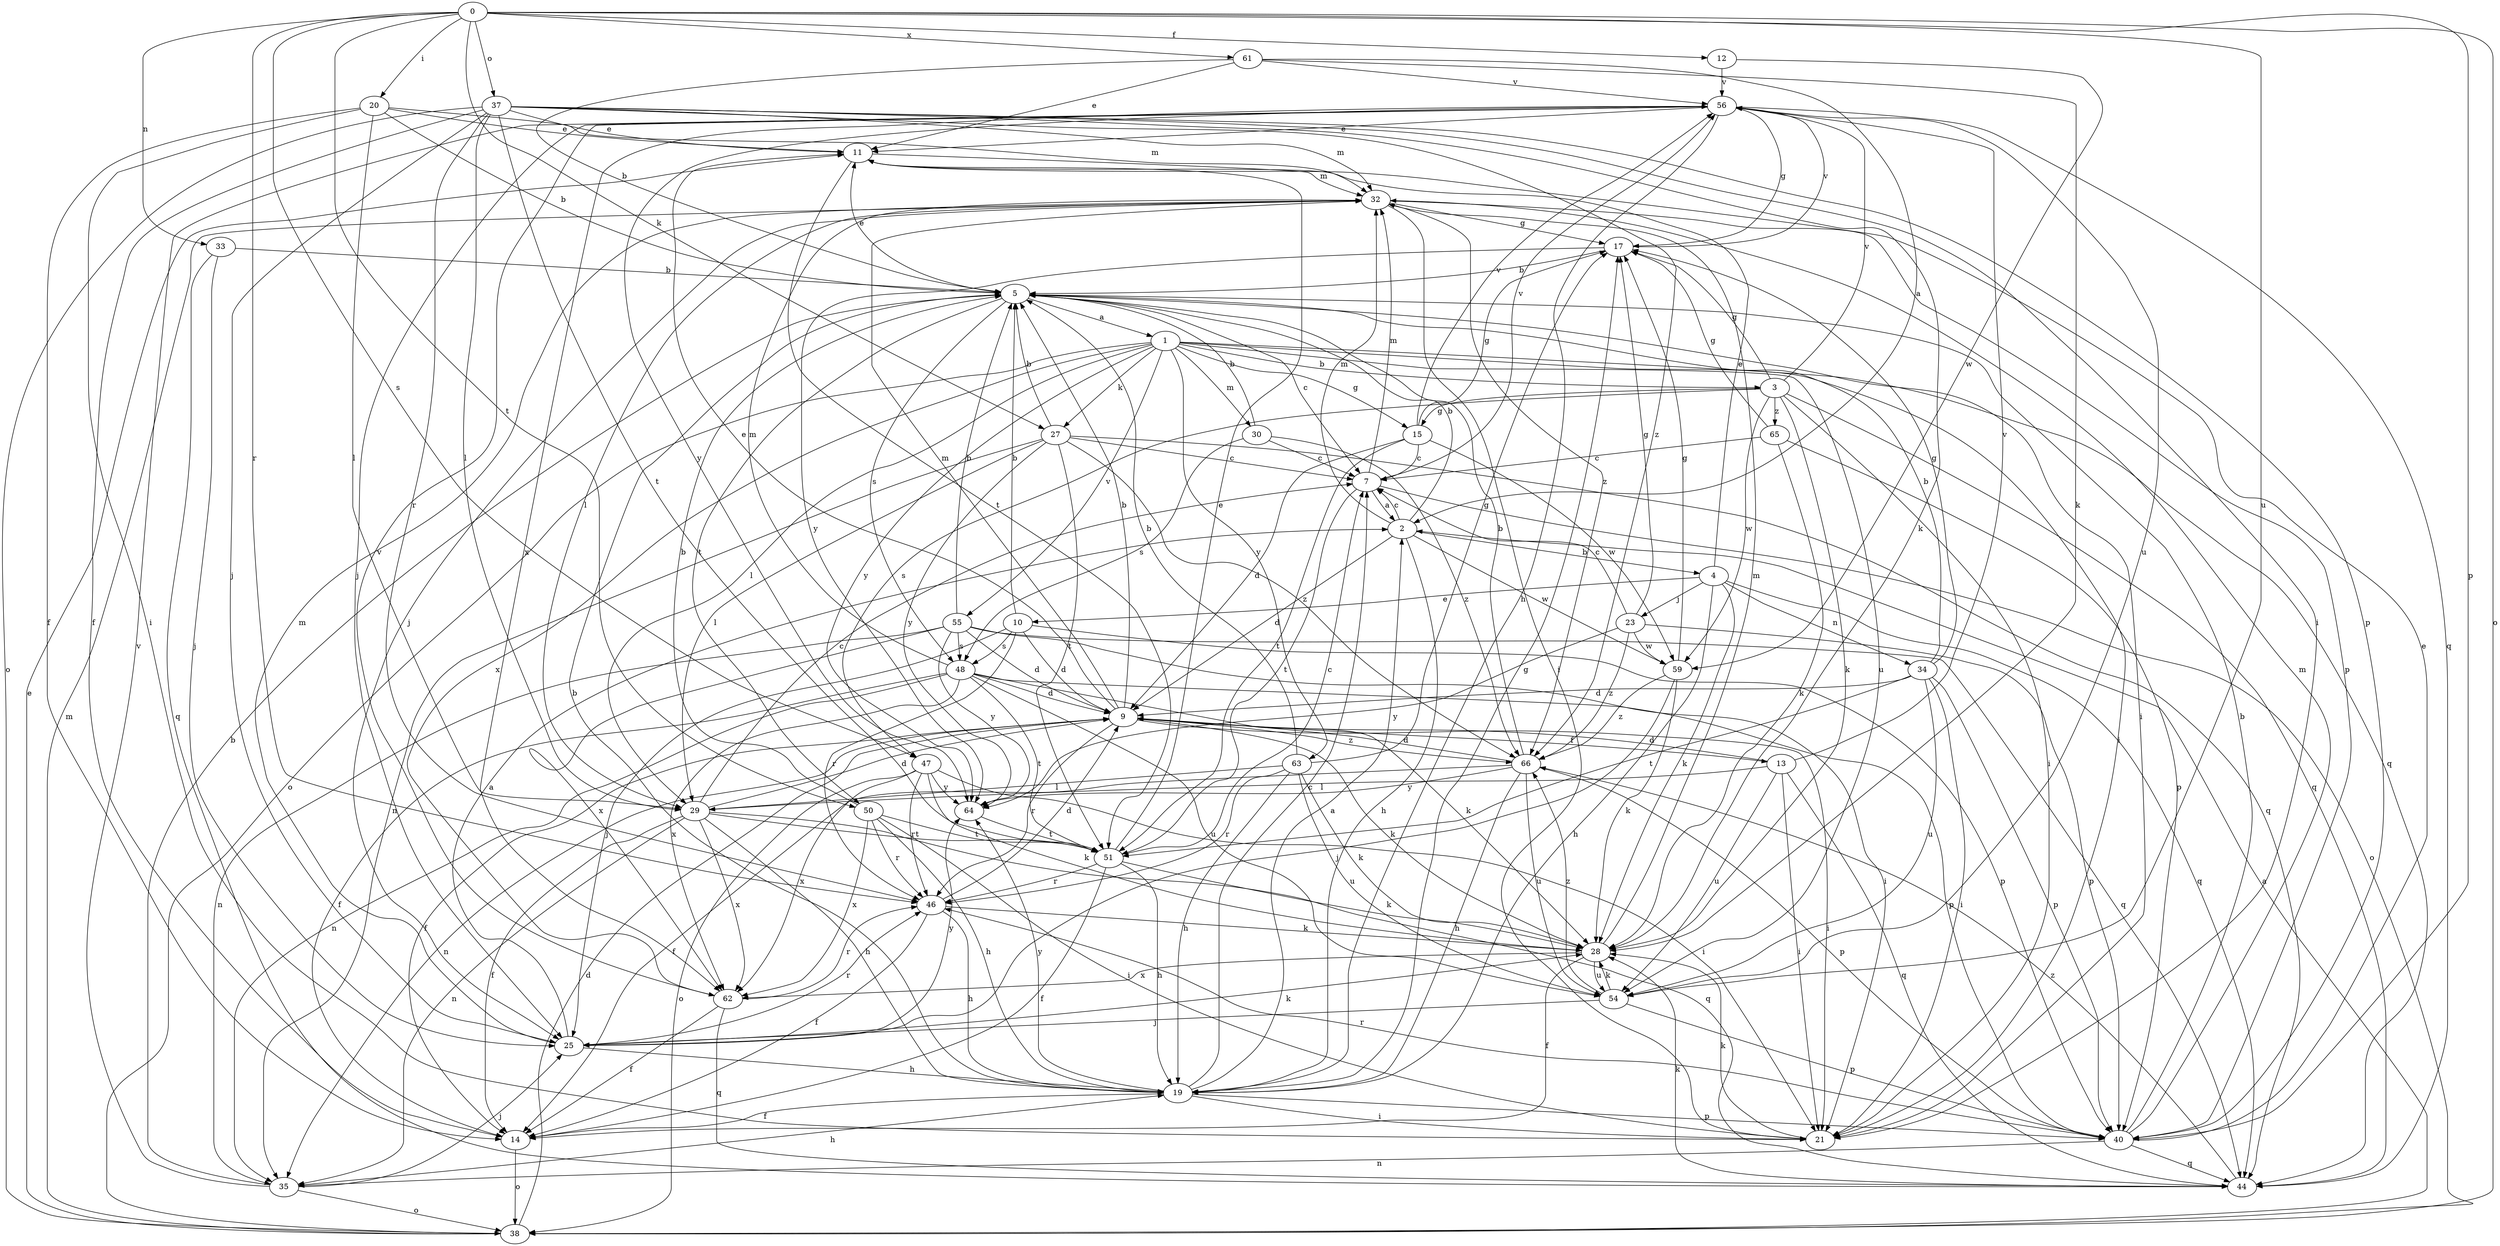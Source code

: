strict digraph  {
0;
1;
2;
3;
4;
5;
7;
9;
10;
11;
12;
13;
14;
15;
17;
19;
20;
21;
23;
25;
27;
28;
29;
30;
32;
33;
34;
35;
37;
38;
40;
44;
46;
47;
48;
50;
51;
54;
55;
56;
59;
61;
62;
63;
64;
65;
66;
0 -> 12  [label=f];
0 -> 20  [label=i];
0 -> 27  [label=k];
0 -> 33  [label=n];
0 -> 37  [label=o];
0 -> 38  [label=o];
0 -> 40  [label=p];
0 -> 46  [label=r];
0 -> 47  [label=s];
0 -> 50  [label=t];
0 -> 54  [label=u];
0 -> 61  [label=x];
1 -> 3  [label=b];
1 -> 15  [label=g];
1 -> 21  [label=i];
1 -> 27  [label=k];
1 -> 29  [label=l];
1 -> 30  [label=m];
1 -> 38  [label=o];
1 -> 44  [label=q];
1 -> 54  [label=u];
1 -> 55  [label=v];
1 -> 62  [label=x];
1 -> 63  [label=y];
1 -> 64  [label=y];
2 -> 4  [label=b];
2 -> 5  [label=b];
2 -> 7  [label=c];
2 -> 9  [label=d];
2 -> 19  [label=h];
2 -> 32  [label=m];
2 -> 59  [label=w];
3 -> 15  [label=g];
3 -> 17  [label=g];
3 -> 21  [label=i];
3 -> 28  [label=k];
3 -> 44  [label=q];
3 -> 47  [label=s];
3 -> 56  [label=v];
3 -> 59  [label=w];
3 -> 65  [label=z];
4 -> 10  [label=e];
4 -> 11  [label=e];
4 -> 19  [label=h];
4 -> 23  [label=j];
4 -> 28  [label=k];
4 -> 34  [label=n];
4 -> 44  [label=q];
5 -> 1  [label=a];
5 -> 7  [label=c];
5 -> 11  [label=e];
5 -> 21  [label=i];
5 -> 48  [label=s];
5 -> 50  [label=t];
7 -> 2  [label=a];
7 -> 32  [label=m];
7 -> 38  [label=o];
7 -> 51  [label=t];
7 -> 56  [label=v];
9 -> 5  [label=b];
9 -> 11  [label=e];
9 -> 13  [label=f];
9 -> 14  [label=f];
9 -> 21  [label=i];
9 -> 28  [label=k];
9 -> 32  [label=m];
9 -> 35  [label=n];
9 -> 46  [label=r];
9 -> 66  [label=z];
10 -> 5  [label=b];
10 -> 9  [label=d];
10 -> 25  [label=j];
10 -> 40  [label=p];
10 -> 46  [label=r];
10 -> 48  [label=s];
11 -> 32  [label=m];
11 -> 51  [label=t];
12 -> 56  [label=v];
12 -> 59  [label=w];
13 -> 9  [label=d];
13 -> 21  [label=i];
13 -> 29  [label=l];
13 -> 44  [label=q];
13 -> 54  [label=u];
13 -> 56  [label=v];
14 -> 38  [label=o];
15 -> 7  [label=c];
15 -> 9  [label=d];
15 -> 17  [label=g];
15 -> 51  [label=t];
15 -> 56  [label=v];
15 -> 59  [label=w];
17 -> 5  [label=b];
17 -> 56  [label=v];
17 -> 64  [label=y];
19 -> 2  [label=a];
19 -> 5  [label=b];
19 -> 7  [label=c];
19 -> 14  [label=f];
19 -> 17  [label=g];
19 -> 21  [label=i];
19 -> 40  [label=p];
19 -> 64  [label=y];
20 -> 5  [label=b];
20 -> 11  [label=e];
20 -> 14  [label=f];
20 -> 21  [label=i];
20 -> 29  [label=l];
20 -> 32  [label=m];
21 -> 28  [label=k];
23 -> 7  [label=c];
23 -> 17  [label=g];
23 -> 40  [label=p];
23 -> 59  [label=w];
23 -> 64  [label=y];
23 -> 66  [label=z];
25 -> 2  [label=a];
25 -> 19  [label=h];
25 -> 28  [label=k];
25 -> 32  [label=m];
25 -> 46  [label=r];
25 -> 64  [label=y];
27 -> 5  [label=b];
27 -> 7  [label=c];
27 -> 29  [label=l];
27 -> 35  [label=n];
27 -> 44  [label=q];
27 -> 51  [label=t];
27 -> 64  [label=y];
27 -> 66  [label=z];
28 -> 14  [label=f];
28 -> 32  [label=m];
28 -> 54  [label=u];
28 -> 62  [label=x];
29 -> 7  [label=c];
29 -> 9  [label=d];
29 -> 14  [label=f];
29 -> 19  [label=h];
29 -> 35  [label=n];
29 -> 44  [label=q];
29 -> 51  [label=t];
29 -> 62  [label=x];
30 -> 5  [label=b];
30 -> 7  [label=c];
30 -> 48  [label=s];
30 -> 66  [label=z];
32 -> 17  [label=g];
32 -> 21  [label=i];
32 -> 25  [label=j];
32 -> 29  [label=l];
32 -> 40  [label=p];
32 -> 66  [label=z];
33 -> 5  [label=b];
33 -> 25  [label=j];
33 -> 44  [label=q];
34 -> 5  [label=b];
34 -> 9  [label=d];
34 -> 17  [label=g];
34 -> 21  [label=i];
34 -> 40  [label=p];
34 -> 51  [label=t];
34 -> 54  [label=u];
35 -> 5  [label=b];
35 -> 19  [label=h];
35 -> 25  [label=j];
35 -> 38  [label=o];
35 -> 56  [label=v];
37 -> 11  [label=e];
37 -> 14  [label=f];
37 -> 21  [label=i];
37 -> 25  [label=j];
37 -> 28  [label=k];
37 -> 29  [label=l];
37 -> 32  [label=m];
37 -> 38  [label=o];
37 -> 40  [label=p];
37 -> 46  [label=r];
37 -> 51  [label=t];
37 -> 66  [label=z];
38 -> 2  [label=a];
38 -> 9  [label=d];
38 -> 11  [label=e];
38 -> 32  [label=m];
40 -> 5  [label=b];
40 -> 11  [label=e];
40 -> 32  [label=m];
40 -> 35  [label=n];
40 -> 44  [label=q];
40 -> 46  [label=r];
44 -> 28  [label=k];
44 -> 66  [label=z];
46 -> 9  [label=d];
46 -> 14  [label=f];
46 -> 19  [label=h];
46 -> 28  [label=k];
47 -> 21  [label=i];
47 -> 28  [label=k];
47 -> 38  [label=o];
47 -> 46  [label=r];
47 -> 62  [label=x];
47 -> 64  [label=y];
48 -> 9  [label=d];
48 -> 14  [label=f];
48 -> 28  [label=k];
48 -> 32  [label=m];
48 -> 35  [label=n];
48 -> 40  [label=p];
48 -> 51  [label=t];
48 -> 54  [label=u];
48 -> 62  [label=x];
50 -> 5  [label=b];
50 -> 19  [label=h];
50 -> 21  [label=i];
50 -> 46  [label=r];
50 -> 51  [label=t];
50 -> 62  [label=x];
51 -> 7  [label=c];
51 -> 11  [label=e];
51 -> 14  [label=f];
51 -> 19  [label=h];
51 -> 28  [label=k];
51 -> 46  [label=r];
54 -> 25  [label=j];
54 -> 28  [label=k];
54 -> 40  [label=p];
54 -> 66  [label=z];
55 -> 5  [label=b];
55 -> 9  [label=d];
55 -> 21  [label=i];
55 -> 35  [label=n];
55 -> 44  [label=q];
55 -> 48  [label=s];
55 -> 62  [label=x];
55 -> 64  [label=y];
56 -> 11  [label=e];
56 -> 17  [label=g];
56 -> 19  [label=h];
56 -> 25  [label=j];
56 -> 44  [label=q];
56 -> 54  [label=u];
56 -> 62  [label=x];
56 -> 64  [label=y];
59 -> 17  [label=g];
59 -> 25  [label=j];
59 -> 28  [label=k];
59 -> 66  [label=z];
61 -> 2  [label=a];
61 -> 5  [label=b];
61 -> 11  [label=e];
61 -> 28  [label=k];
61 -> 56  [label=v];
62 -> 14  [label=f];
62 -> 44  [label=q];
62 -> 46  [label=r];
62 -> 56  [label=v];
63 -> 5  [label=b];
63 -> 17  [label=g];
63 -> 19  [label=h];
63 -> 28  [label=k];
63 -> 29  [label=l];
63 -> 46  [label=r];
63 -> 54  [label=u];
64 -> 51  [label=t];
65 -> 7  [label=c];
65 -> 17  [label=g];
65 -> 28  [label=k];
65 -> 40  [label=p];
66 -> 5  [label=b];
66 -> 9  [label=d];
66 -> 14  [label=f];
66 -> 19  [label=h];
66 -> 40  [label=p];
66 -> 54  [label=u];
66 -> 64  [label=y];
}
